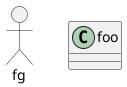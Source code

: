 {
  "sha1": "jjwlk0drlcxv23nq0y3rn1xoj34zqb",
  "insertion": {
    "when": "2024-06-03T18:59:31.978Z",
    "user": "plantuml@gmail.com"
  }
}
@startuml
Allowmixing
Actor "fg" as fr
class foo
@enduml
